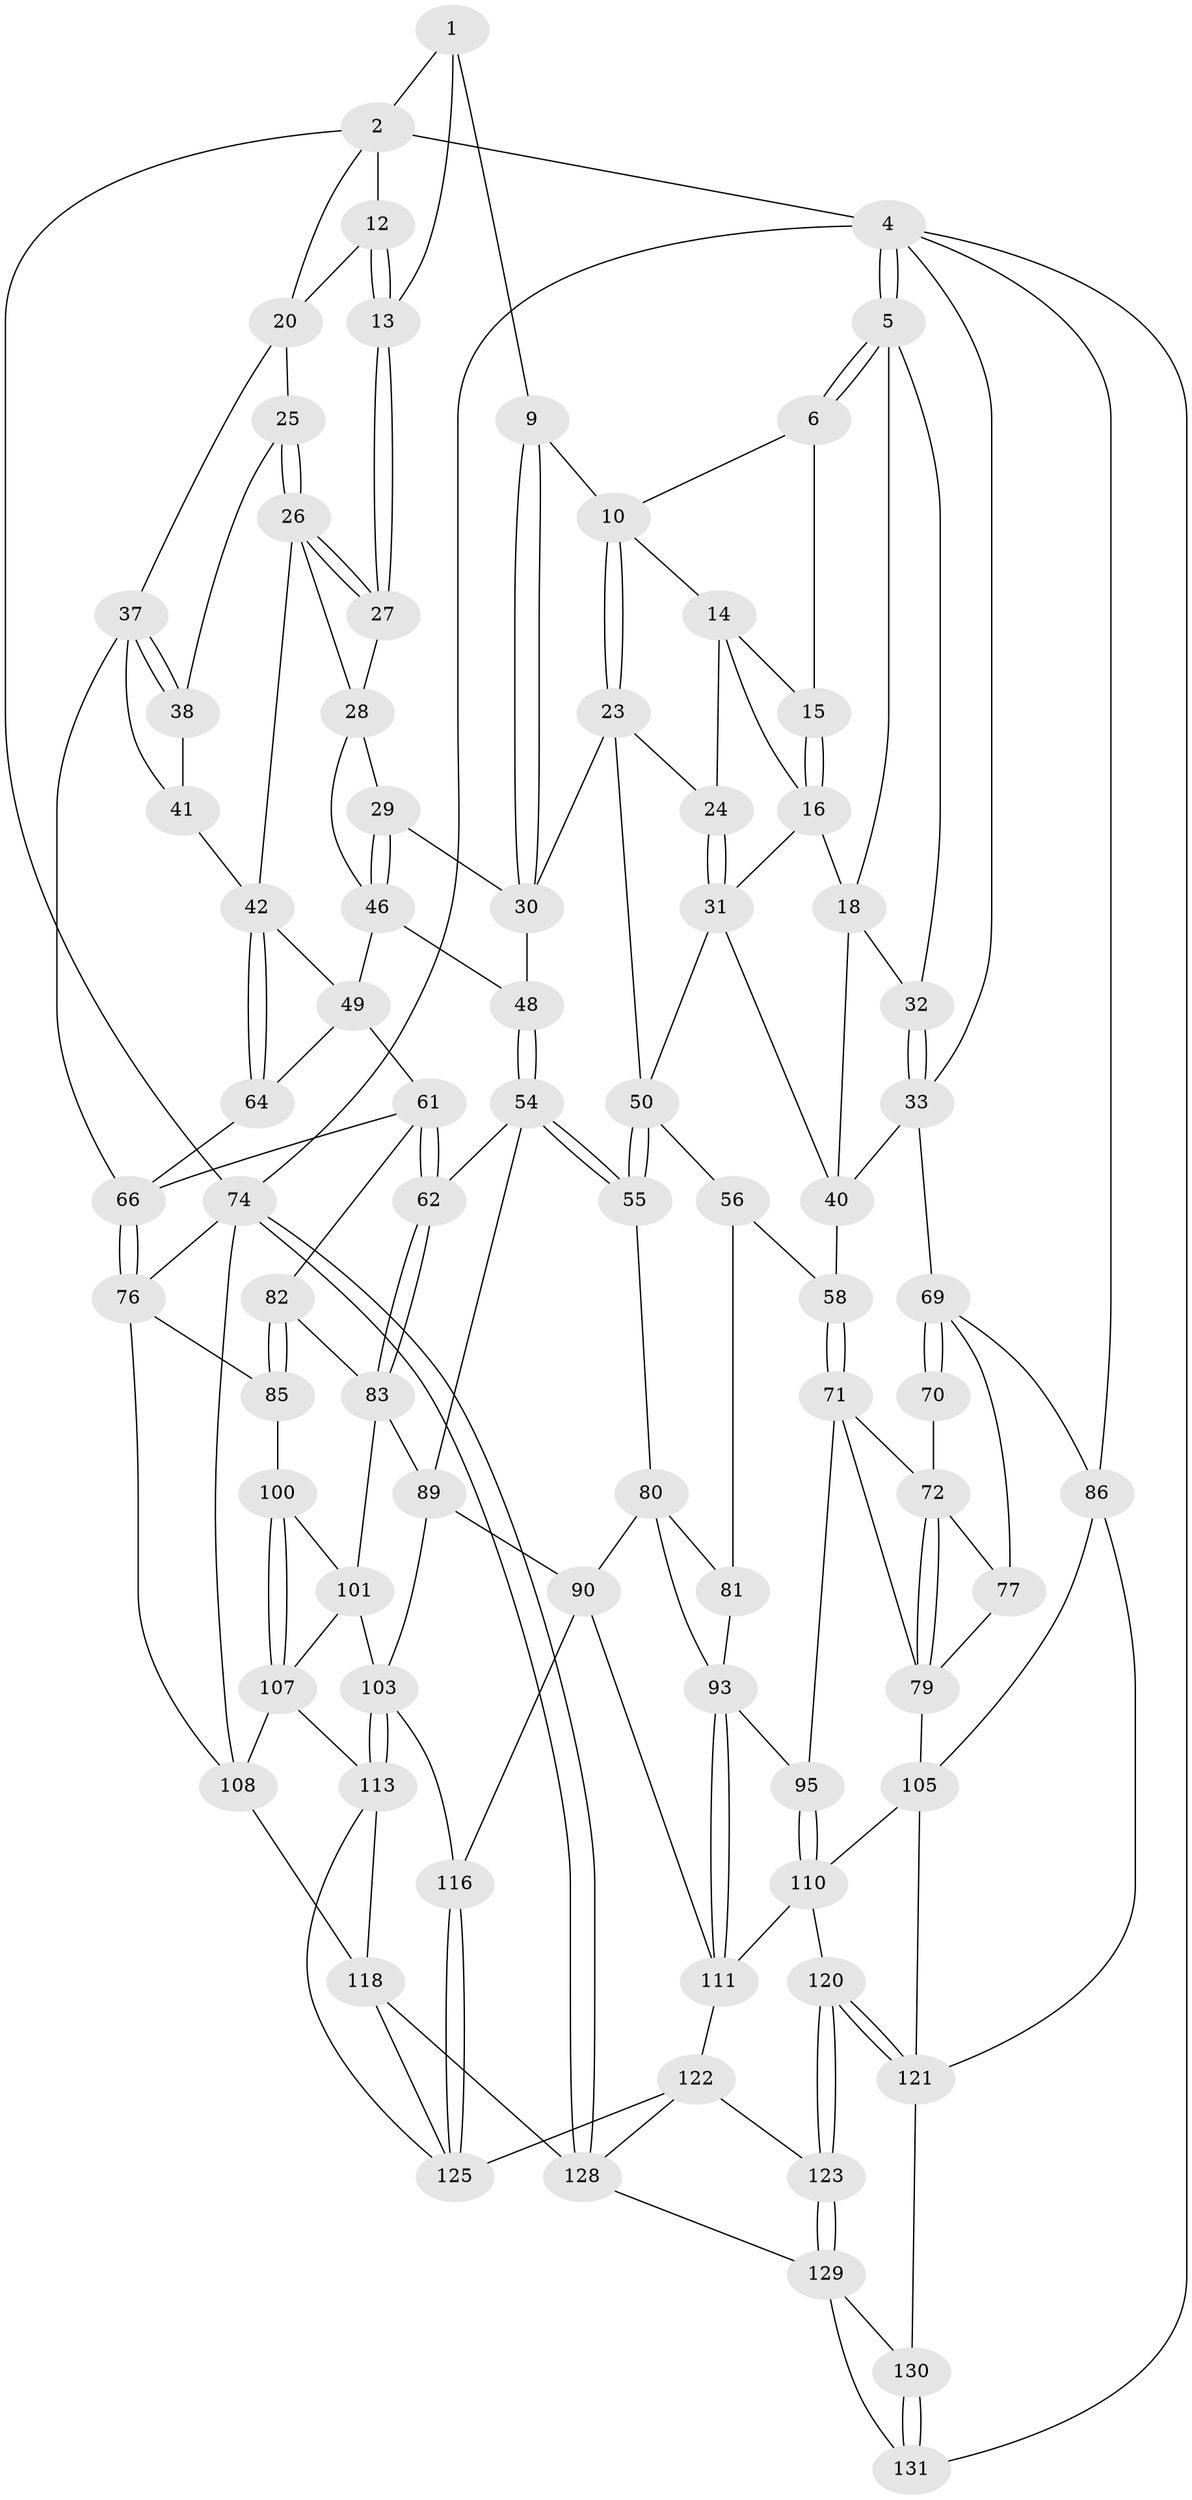// original degree distribution, {3: 0.022388059701492536, 4: 0.22388059701492538, 6: 0.22388059701492538, 5: 0.5298507462686567}
// Generated by graph-tools (version 1.1) at 2025/42/03/06/25 10:42:26]
// undirected, 80 vertices, 180 edges
graph export_dot {
graph [start="1"]
  node [color=gray90,style=filled];
  1 [pos="+0.6688579597320246+0",super="+8"];
  2 [pos="+0.8797728692997617+0",super="+3"];
  4 [pos="+0+0",super="+88"];
  5 [pos="+0+0",super="+19"];
  6 [pos="+0.1840757591241109+0",super="+7"];
  9 [pos="+0.6444089192863329+0.15819152247064727"];
  10 [pos="+0.5382127790854212+0.14696057187970502",super="+11"];
  12 [pos="+0.8930872482452699+0.08176519230154834"];
  13 [pos="+0.8002924234194227+0.12819216206544307"];
  14 [pos="+0.42070038801227544+0.1030327039238564",super="+22"];
  15 [pos="+0.2874909946661955+0"];
  16 [pos="+0.29555621644501623+0.16221801658781132",super="+17"];
  18 [pos="+0.25511903119947954+0.19163441941217485",super="+36"];
  20 [pos="+0.9159250126418259+0.11444560611915784",super="+21"];
  23 [pos="+0.47231827554241945+0.22650066063650506",super="+45"];
  24 [pos="+0.41942338296480847+0.21324971994314526"];
  25 [pos="+0.9155681630139895+0.18604774363064713"];
  26 [pos="+0.8791552099723888+0.20725376812927307",super="+34"];
  27 [pos="+0.7973569419451431+0.13719529150142895"];
  28 [pos="+0.757476548337989+0.1739978326779552",super="+35"];
  29 [pos="+0.7052583592826184+0.18828515355285722"];
  30 [pos="+0.6488148380388582+0.16770570920742273",super="+44"];
  31 [pos="+0.3573306261969688+0.24966079939788496",super="+39"];
  32 [pos="+0.14150774556102083+0.23716477470974748"];
  33 [pos="+0+0.2773668020985316",super="+53"];
  37 [pos="+1+0.16736511738587725",super="+65"];
  38 [pos="+0.9490065951398504+0.20443199878538834"];
  40 [pos="+0.22392530917784742+0.3162716240991027",super="+52"];
  41 [pos="+0.9586612002022875+0.33380662369074404"];
  42 [pos="+0.9188046033702953+0.34321198228454225",super="+43"];
  46 [pos="+0.7549792035189886+0.3042056436584791",super="+47"];
  48 [pos="+0.6490868439096841+0.3804314334053194"];
  49 [pos="+0.7734597769872144+0.32728739430853576",super="+60"];
  50 [pos="+0.448194172590393+0.3957078181059841",super="+51"];
  54 [pos="+0.6322122362148404+0.47237007873854653",super="+63"];
  55 [pos="+0.5999770583328664+0.464682888345561"];
  56 [pos="+0.34829034983817075+0.4461413577117313",super="+57"];
  58 [pos="+0.2386062927120137+0.506907541345991",super="+59"];
  61 [pos="+0.772060328774028+0.46349517890926145",super="+68"];
  62 [pos="+0.7102702245096231+0.5000902634200944"];
  64 [pos="+0.8891354984558311+0.39662020278003873"];
  66 [pos="+1+0.5408139462156545",super="+67"];
  69 [pos="+0+0.321002676904252",super="+78"];
  70 [pos="+0.08839819593847206+0.4145140570349412"];
  71 [pos="+0.23319193226142218+0.5217709658392843",super="+96"];
  72 [pos="+0.10812810368380775+0.5188516891809851",super="+73"];
  74 [pos="+1+1",super="+75"];
  76 [pos="+1+0.6635911823692267",super="+84"];
  77 [pos="+0.009126083564425916+0.5907090027398471"];
  79 [pos="+0.06963474742360093+0.5866755334255688",super="+97"];
  80 [pos="+0.43296998559693817+0.5368507060525254",super="+91"];
  81 [pos="+0.38948023795724723+0.5122055409535894",super="+92"];
  82 [pos="+0.8683736093162627+0.5528444166500734"];
  83 [pos="+0.7803149996458518+0.5653400204776268",super="+98"];
  85 [pos="+0.9367760436119277+0.6291984829717949"];
  86 [pos="+0+0.7141682028361734",super="+87"];
  89 [pos="+0.5909599338026124+0.6274047812819734",super="+99"];
  90 [pos="+0.5467092521995889+0.6372586113618635",super="+114"];
  93 [pos="+0.3713310960278139+0.6664860173793973",super="+94"];
  95 [pos="+0.33028004917408876+0.6527166790662863"];
  100 [pos="+0.904670275443811+0.6446197197681495"];
  101 [pos="+0.7905476741166544+0.6128214585298206",super="+102"];
  103 [pos="+0.6888583707779445+0.7684862971233536",super="+104"];
  105 [pos="+0.1873492552658227+0.6863236657013502",super="+106"];
  107 [pos="+0.8514474029003359+0.6903375130983557",super="+109"];
  108 [pos="+0.8754205900653959+0.7459527870781615",super="+117"];
  110 [pos="+0.2710666523320962+0.7449588934870005",super="+112"];
  111 [pos="+0.37758278102261383+0.7068679392701513",super="+115"];
  113 [pos="+0.8429719678502942+0.7643983454202525",super="+119"];
  116 [pos="+0.6794935155049143+0.7981493171570033"];
  118 [pos="+0.8824124806098856+0.8489981781778166",super="+126"];
  120 [pos="+0.3013772195450812+0.8529853067389077"];
  121 [pos="+0.14656169507999445+0.8054167731609896",super="+124"];
  122 [pos="+0.4204109544279371+0.8365970731020175",super="+132"];
  123 [pos="+0.34476358473842145+0.8890158861308511"];
  125 [pos="+0.6958091632224943+0.8559467875168346",super="+127"];
  128 [pos="+1+1",super="+133"];
  129 [pos="+0.30528716147778245+1",super="+134"];
  130 [pos="+0.14536957188323874+0.8893084115883599"];
  131 [pos="+0+1"];
  1 -- 2;
  1 -- 13;
  1 -- 9;
  2 -- 12;
  2 -- 20;
  2 -- 4;
  2 -- 74;
  4 -- 5;
  4 -- 5;
  4 -- 33;
  4 -- 74;
  4 -- 131;
  4 -- 86;
  5 -- 6;
  5 -- 6;
  5 -- 32;
  5 -- 18;
  6 -- 15;
  6 -- 10;
  9 -- 10;
  9 -- 30;
  9 -- 30;
  10 -- 23;
  10 -- 23;
  10 -- 14;
  12 -- 13;
  12 -- 13;
  12 -- 20;
  13 -- 27;
  13 -- 27;
  14 -- 15;
  14 -- 16;
  14 -- 24;
  15 -- 16;
  15 -- 16;
  16 -- 18;
  16 -- 31;
  18 -- 32;
  18 -- 40;
  20 -- 25;
  20 -- 37;
  23 -- 24;
  23 -- 50;
  23 -- 30;
  24 -- 31;
  24 -- 31;
  25 -- 26;
  25 -- 26;
  25 -- 38;
  26 -- 27;
  26 -- 27;
  26 -- 28;
  26 -- 42;
  27 -- 28;
  28 -- 29;
  28 -- 46;
  29 -- 30;
  29 -- 46;
  29 -- 46;
  30 -- 48;
  31 -- 40;
  31 -- 50;
  32 -- 33;
  32 -- 33;
  33 -- 69;
  33 -- 40;
  37 -- 38;
  37 -- 38;
  37 -- 41;
  37 -- 66;
  38 -- 41;
  40 -- 58;
  41 -- 42;
  42 -- 64;
  42 -- 64;
  42 -- 49;
  46 -- 48;
  46 -- 49;
  48 -- 54;
  48 -- 54;
  49 -- 64;
  49 -- 61;
  50 -- 55;
  50 -- 55;
  50 -- 56;
  54 -- 55;
  54 -- 55;
  54 -- 62;
  54 -- 89;
  55 -- 80;
  56 -- 81 [weight=2];
  56 -- 58;
  58 -- 71;
  58 -- 71;
  61 -- 62;
  61 -- 62;
  61 -- 82;
  61 -- 66;
  62 -- 83;
  62 -- 83;
  64 -- 66;
  66 -- 76;
  66 -- 76;
  69 -- 70;
  69 -- 70;
  69 -- 77;
  69 -- 86;
  70 -- 72;
  71 -- 72;
  71 -- 79;
  71 -- 95;
  72 -- 79;
  72 -- 79;
  72 -- 77;
  74 -- 128;
  74 -- 128;
  74 -- 108;
  74 -- 76;
  76 -- 108;
  76 -- 85;
  77 -- 79;
  79 -- 105;
  80 -- 81;
  80 -- 90;
  80 -- 93;
  81 -- 93;
  82 -- 83;
  82 -- 85;
  82 -- 85;
  83 -- 89;
  83 -- 101;
  85 -- 100;
  86 -- 105;
  86 -- 121;
  89 -- 90;
  89 -- 103;
  90 -- 116;
  90 -- 111;
  93 -- 111;
  93 -- 111;
  93 -- 95;
  95 -- 110;
  95 -- 110;
  100 -- 101;
  100 -- 107;
  100 -- 107;
  101 -- 107;
  101 -- 103;
  103 -- 113;
  103 -- 113;
  103 -- 116;
  105 -- 110;
  105 -- 121;
  107 -- 113;
  107 -- 108;
  108 -- 118;
  110 -- 120;
  110 -- 111;
  111 -- 122;
  113 -- 125;
  113 -- 118;
  116 -- 125;
  116 -- 125;
  118 -- 128;
  118 -- 125;
  120 -- 121;
  120 -- 121;
  120 -- 123;
  120 -- 123;
  121 -- 130;
  122 -- 123;
  122 -- 125;
  122 -- 128;
  123 -- 129;
  123 -- 129;
  128 -- 129;
  129 -- 130;
  129 -- 131;
  130 -- 131;
  130 -- 131;
}
